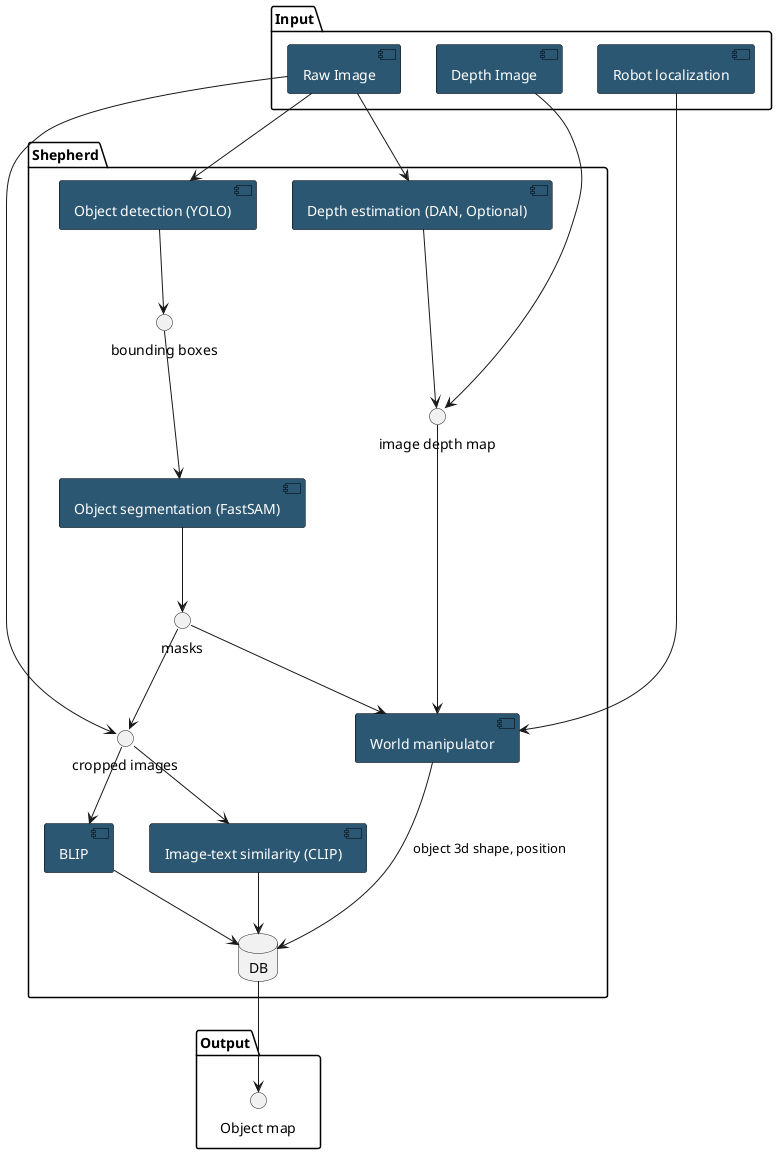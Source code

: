 @startuml
' Style definitions
skinparam componentStyle uml2
skinparam component {
    BackgroundColor #2C5773
    FontColor white
    BorderColor Black
}


package "Input" {
    [Depth Image] as depth_img
    [Raw Image] as raw_img
    [Robot localization] as localization
}

package "Shepherd" {
    ' Components
    [Object detection (YOLO)] as yolo
    [Object segmentation (FastSAM)] as fast_sam
    [Depth estimation (DAN, Optional)] as dan
    [Image-text similarity (CLIP)] as clip
    [World manipulator] as coord_transform
    [BLIP] as blip
    
    ' Databases    
    database "DB" as db

    ' Data interfaces
    interface "bounding boxes" as bbox_if
    interface "image depth map" as depth_map_if
    interface "masks" as mask_if
    interface "cropped images" as cropped_images_if
}

package "Output" {
    interface "Object map" as object_map
}


' Connections
raw_img --> yolo
raw_img --> dan
dan --> depth_map_if
depth_img --> depth_map_if
yolo --> bbox_if
bbox_if --> fast_sam
fast_sam --> mask_if
raw_img -right-> cropped_images_if
mask_if --> cropped_images_if
cropped_images_if --> clip
cropped_images_if --> blip
blip --> db
clip --> db
localization --> coord_transform
depth_map_if --> coord_transform
mask_if --> coord_transform
coord_transform --> db : object 3d shape, position
db --> object_map

yolo -[hidden]r-> dan
@enduml